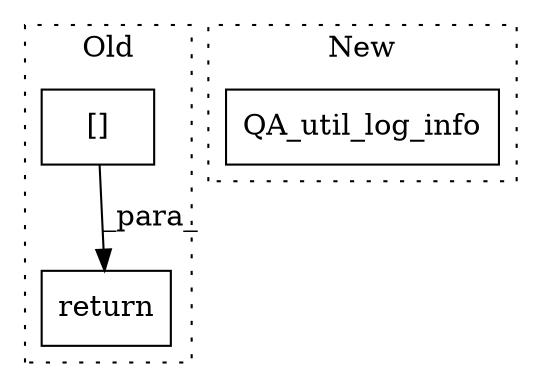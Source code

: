 digraph G {
subgraph cluster0 {
1 [label="return" a="41" s="24327" l="7" shape="box"];
3 [label="[]" a="2" s="24334,24382" l="42,1" shape="box"];
label = "Old";
style="dotted";
}
subgraph cluster1 {
2 [label="QA_util_log_info" a="32" s="24489,24556" l="17,1" shape="box"];
label = "New";
style="dotted";
}
3 -> 1 [label="_para_"];
}